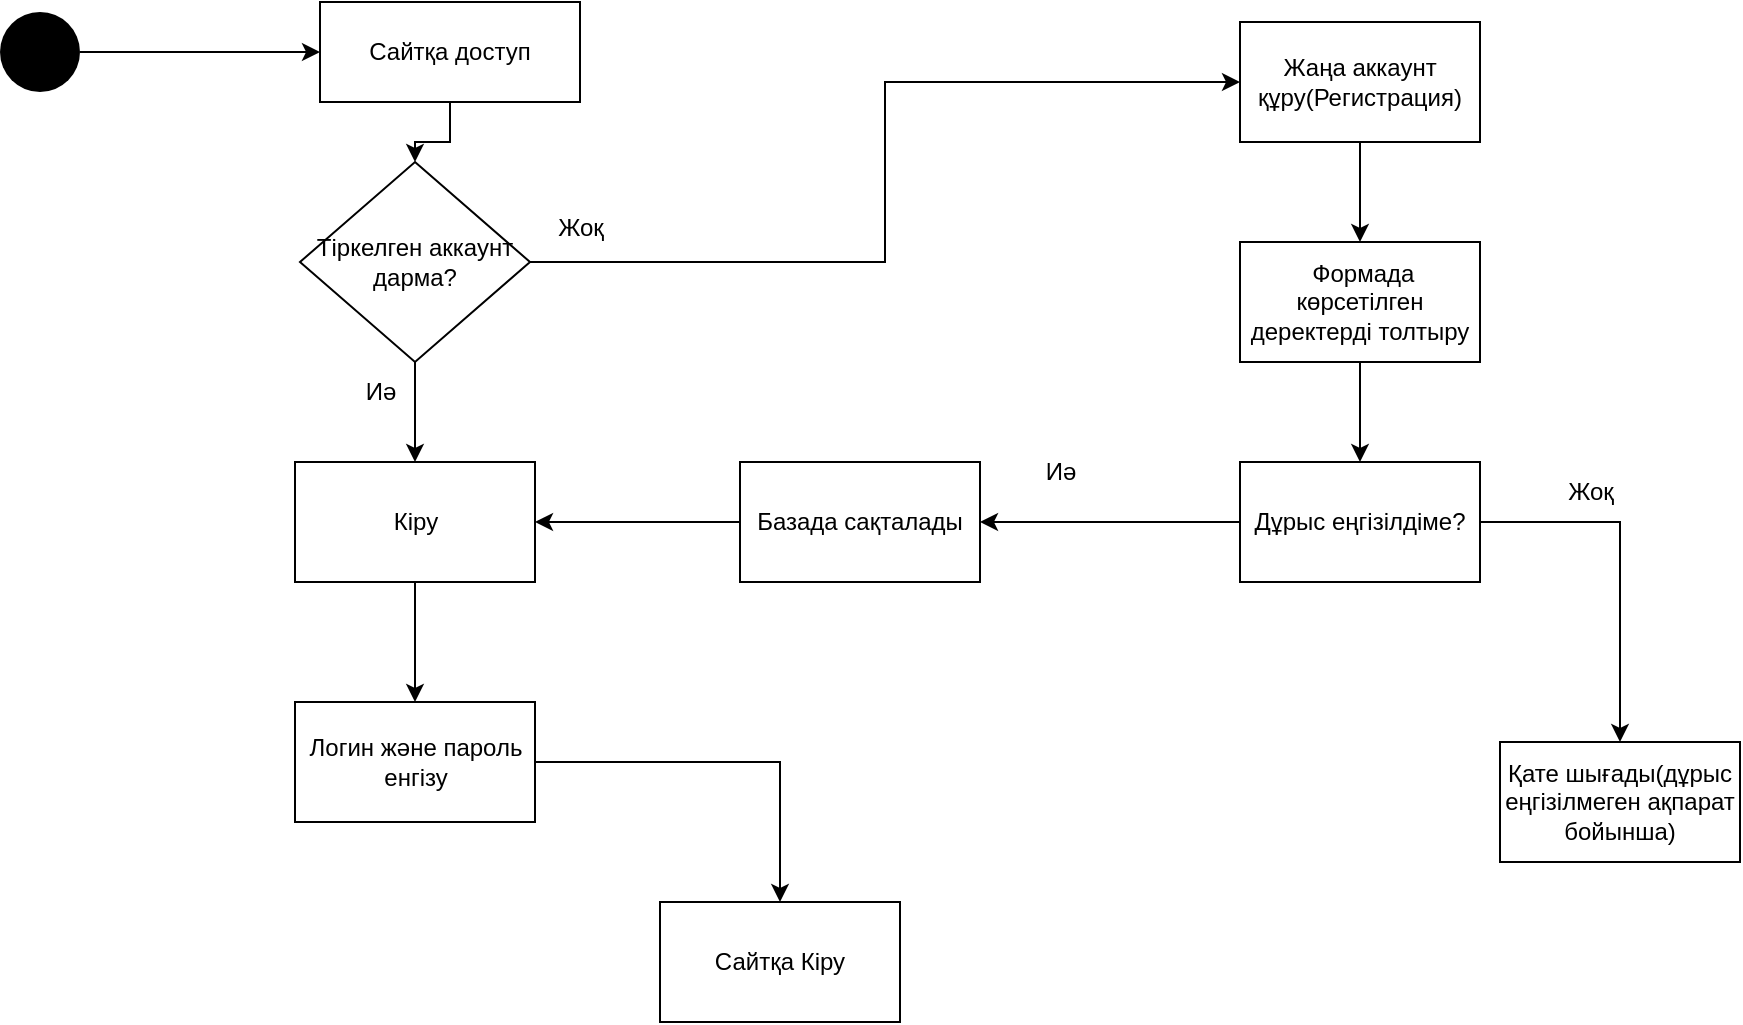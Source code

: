 <mxfile version="22.1.7" type="github">
  <diagram id="R2lEEEUBdFMjLlhIrx00" name="Page-1">
    <mxGraphModel dx="986" dy="636" grid="1" gridSize="10" guides="1" tooltips="1" connect="1" arrows="1" fold="1" page="1" pageScale="1" pageWidth="850" pageHeight="1100" math="0" shadow="0" extFonts="Permanent Marker^https://fonts.googleapis.com/css?family=Permanent+Marker">
      <root>
        <mxCell id="0" />
        <mxCell id="1" parent="0" />
        <mxCell id="SM2yVKvO26ahEewA_ULQ-24" style="edgeStyle=orthogonalEdgeStyle;rounded=0;orthogonalLoop=1;jettySize=auto;html=1;entryX=0;entryY=0.5;entryDx=0;entryDy=0;exitX=1;exitY=0.5;exitDx=0;exitDy=0;" edge="1" parent="1" source="SM2yVKvO26ahEewA_ULQ-1" target="SM2yVKvO26ahEewA_ULQ-2">
          <mxGeometry relative="1" as="geometry">
            <mxPoint x="60" y="140" as="sourcePoint" />
            <mxPoint x="159.999" y="200.0" as="targetPoint" />
            <Array as="points">
              <mxPoint x="100" y="145" />
              <mxPoint x="100" y="145" />
            </Array>
          </mxGeometry>
        </mxCell>
        <mxCell id="SM2yVKvO26ahEewA_ULQ-1" value="" style="ellipse;whiteSpace=wrap;html=1;strokeColor=none;fillColor=#000000;gradientColor=none;" vertex="1" parent="1">
          <mxGeometry x="10" y="125" width="40" height="40" as="geometry" />
        </mxCell>
        <mxCell id="SM2yVKvO26ahEewA_ULQ-9" style="edgeStyle=orthogonalEdgeStyle;rounded=0;orthogonalLoop=1;jettySize=auto;html=1;entryX=0.5;entryY=0;entryDx=0;entryDy=0;" edge="1" parent="1" source="SM2yVKvO26ahEewA_ULQ-2" target="SM2yVKvO26ahEewA_ULQ-5">
          <mxGeometry relative="1" as="geometry" />
        </mxCell>
        <mxCell id="SM2yVKvO26ahEewA_ULQ-2" value="Сайтқа доступ" style="rounded=0;whiteSpace=wrap;html=1;" vertex="1" parent="1">
          <mxGeometry x="170" y="120" width="130" height="50" as="geometry" />
        </mxCell>
        <mxCell id="SM2yVKvO26ahEewA_ULQ-11" value="" style="edgeStyle=orthogonalEdgeStyle;rounded=0;orthogonalLoop=1;jettySize=auto;html=1;" edge="1" parent="1" source="SM2yVKvO26ahEewA_ULQ-5" target="SM2yVKvO26ahEewA_ULQ-10">
          <mxGeometry relative="1" as="geometry" />
        </mxCell>
        <mxCell id="SM2yVKvO26ahEewA_ULQ-36" style="edgeStyle=orthogonalEdgeStyle;rounded=0;orthogonalLoop=1;jettySize=auto;html=1;entryX=0;entryY=0.5;entryDx=0;entryDy=0;" edge="1" parent="1" source="SM2yVKvO26ahEewA_ULQ-5" target="SM2yVKvO26ahEewA_ULQ-6">
          <mxGeometry relative="1" as="geometry" />
        </mxCell>
        <mxCell id="SM2yVKvO26ahEewA_ULQ-5" value="Тіркелген аккаунт дарма?" style="rhombus;whiteSpace=wrap;html=1;" vertex="1" parent="1">
          <mxGeometry x="160" y="200" width="115" height="100" as="geometry" />
        </mxCell>
        <mxCell id="SM2yVKvO26ahEewA_ULQ-16" value="" style="edgeStyle=orthogonalEdgeStyle;rounded=0;orthogonalLoop=1;jettySize=auto;html=1;" edge="1" parent="1" source="SM2yVKvO26ahEewA_ULQ-6" target="SM2yVKvO26ahEewA_ULQ-15">
          <mxGeometry relative="1" as="geometry" />
        </mxCell>
        <mxCell id="SM2yVKvO26ahEewA_ULQ-6" value="Жаңа аккаунт құру(Регистрация)" style="whiteSpace=wrap;html=1;" vertex="1" parent="1">
          <mxGeometry x="630" y="130" width="120" height="60" as="geometry" />
        </mxCell>
        <mxCell id="SM2yVKvO26ahEewA_ULQ-8" value="Жоқ" style="text;html=1;align=center;verticalAlign=middle;resizable=0;points=[];autosize=1;strokeColor=none;fillColor=none;" vertex="1" parent="1">
          <mxGeometry x="275" y="218" width="50" height="30" as="geometry" />
        </mxCell>
        <mxCell id="SM2yVKvO26ahEewA_ULQ-13" value="" style="edgeStyle=orthogonalEdgeStyle;rounded=0;orthogonalLoop=1;jettySize=auto;html=1;" edge="1" parent="1" source="SM2yVKvO26ahEewA_ULQ-10" target="SM2yVKvO26ahEewA_ULQ-12">
          <mxGeometry relative="1" as="geometry" />
        </mxCell>
        <mxCell id="SM2yVKvO26ahEewA_ULQ-10" value="Кіру" style="whiteSpace=wrap;html=1;" vertex="1" parent="1">
          <mxGeometry x="157.5" y="350" width="120" height="60" as="geometry" />
        </mxCell>
        <mxCell id="SM2yVKvO26ahEewA_ULQ-31" value="" style="edgeStyle=orthogonalEdgeStyle;rounded=0;orthogonalLoop=1;jettySize=auto;html=1;" edge="1" parent="1" source="SM2yVKvO26ahEewA_ULQ-12" target="SM2yVKvO26ahEewA_ULQ-30">
          <mxGeometry relative="1" as="geometry" />
        </mxCell>
        <mxCell id="SM2yVKvO26ahEewA_ULQ-12" value="Логин және пароль енгізу" style="whiteSpace=wrap;html=1;" vertex="1" parent="1">
          <mxGeometry x="157.5" y="470" width="120" height="60" as="geometry" />
        </mxCell>
        <mxCell id="SM2yVKvO26ahEewA_ULQ-14" value="Иә" style="text;html=1;align=center;verticalAlign=middle;resizable=0;points=[];autosize=1;strokeColor=none;fillColor=none;" vertex="1" parent="1">
          <mxGeometry x="180" y="300" width="40" height="30" as="geometry" />
        </mxCell>
        <mxCell id="SM2yVKvO26ahEewA_ULQ-25" style="edgeStyle=orthogonalEdgeStyle;rounded=0;orthogonalLoop=1;jettySize=auto;html=1;exitX=0.5;exitY=1;exitDx=0;exitDy=0;" edge="1" parent="1" source="SM2yVKvO26ahEewA_ULQ-15" target="SM2yVKvO26ahEewA_ULQ-26">
          <mxGeometry relative="1" as="geometry">
            <mxPoint x="440" y="480" as="targetPoint" />
          </mxGeometry>
        </mxCell>
        <mxCell id="SM2yVKvO26ahEewA_ULQ-15" value="&amp;nbsp;Формада көрсетілген деректерді толтыру" style="whiteSpace=wrap;html=1;" vertex="1" parent="1">
          <mxGeometry x="630" y="240" width="120" height="60" as="geometry" />
        </mxCell>
        <mxCell id="SM2yVKvO26ahEewA_ULQ-17" value="Қате шығады(дұрыс еңгізілмеген ақпарат бойынша)" style="whiteSpace=wrap;html=1;" vertex="1" parent="1">
          <mxGeometry x="760" y="490" width="120" height="60" as="geometry" />
        </mxCell>
        <mxCell id="SM2yVKvO26ahEewA_ULQ-19" value="Жоқ" style="text;html=1;align=center;verticalAlign=middle;resizable=0;points=[];autosize=1;strokeColor=none;fillColor=none;" vertex="1" parent="1">
          <mxGeometry x="780" y="350" width="50" height="30" as="geometry" />
        </mxCell>
        <mxCell id="SM2yVKvO26ahEewA_ULQ-37" style="edgeStyle=orthogonalEdgeStyle;rounded=0;orthogonalLoop=1;jettySize=auto;html=1;exitX=0;exitY=0.5;exitDx=0;exitDy=0;" edge="1" parent="1" source="SM2yVKvO26ahEewA_ULQ-20" target="SM2yVKvO26ahEewA_ULQ-10">
          <mxGeometry relative="1" as="geometry" />
        </mxCell>
        <mxCell id="SM2yVKvO26ahEewA_ULQ-20" value="Базада сақталады" style="whiteSpace=wrap;html=1;" vertex="1" parent="1">
          <mxGeometry x="380" y="350" width="120" height="60" as="geometry" />
        </mxCell>
        <mxCell id="SM2yVKvO26ahEewA_ULQ-22" value="Иә" style="text;html=1;align=center;verticalAlign=middle;resizable=0;points=[];autosize=1;strokeColor=none;fillColor=none;" vertex="1" parent="1">
          <mxGeometry x="520" y="340" width="40" height="30" as="geometry" />
        </mxCell>
        <mxCell id="SM2yVKvO26ahEewA_ULQ-33" style="edgeStyle=orthogonalEdgeStyle;rounded=0;orthogonalLoop=1;jettySize=auto;html=1;" edge="1" parent="1" source="SM2yVKvO26ahEewA_ULQ-26" target="SM2yVKvO26ahEewA_ULQ-20">
          <mxGeometry relative="1" as="geometry" />
        </mxCell>
        <mxCell id="SM2yVKvO26ahEewA_ULQ-34" style="edgeStyle=orthogonalEdgeStyle;rounded=0;orthogonalLoop=1;jettySize=auto;html=1;entryX=0.5;entryY=0;entryDx=0;entryDy=0;" edge="1" parent="1" source="SM2yVKvO26ahEewA_ULQ-26" target="SM2yVKvO26ahEewA_ULQ-17">
          <mxGeometry relative="1" as="geometry" />
        </mxCell>
        <mxCell id="SM2yVKvO26ahEewA_ULQ-26" value="Дұрыс еңгізілдіме?" style="rounded=0;whiteSpace=wrap;html=1;" vertex="1" parent="1">
          <mxGeometry x="630" y="350" width="120" height="60" as="geometry" />
        </mxCell>
        <mxCell id="SM2yVKvO26ahEewA_ULQ-30" value="Сайтқа Кіру" style="whiteSpace=wrap;html=1;" vertex="1" parent="1">
          <mxGeometry x="340" y="570" width="120" height="60" as="geometry" />
        </mxCell>
      </root>
    </mxGraphModel>
  </diagram>
</mxfile>
